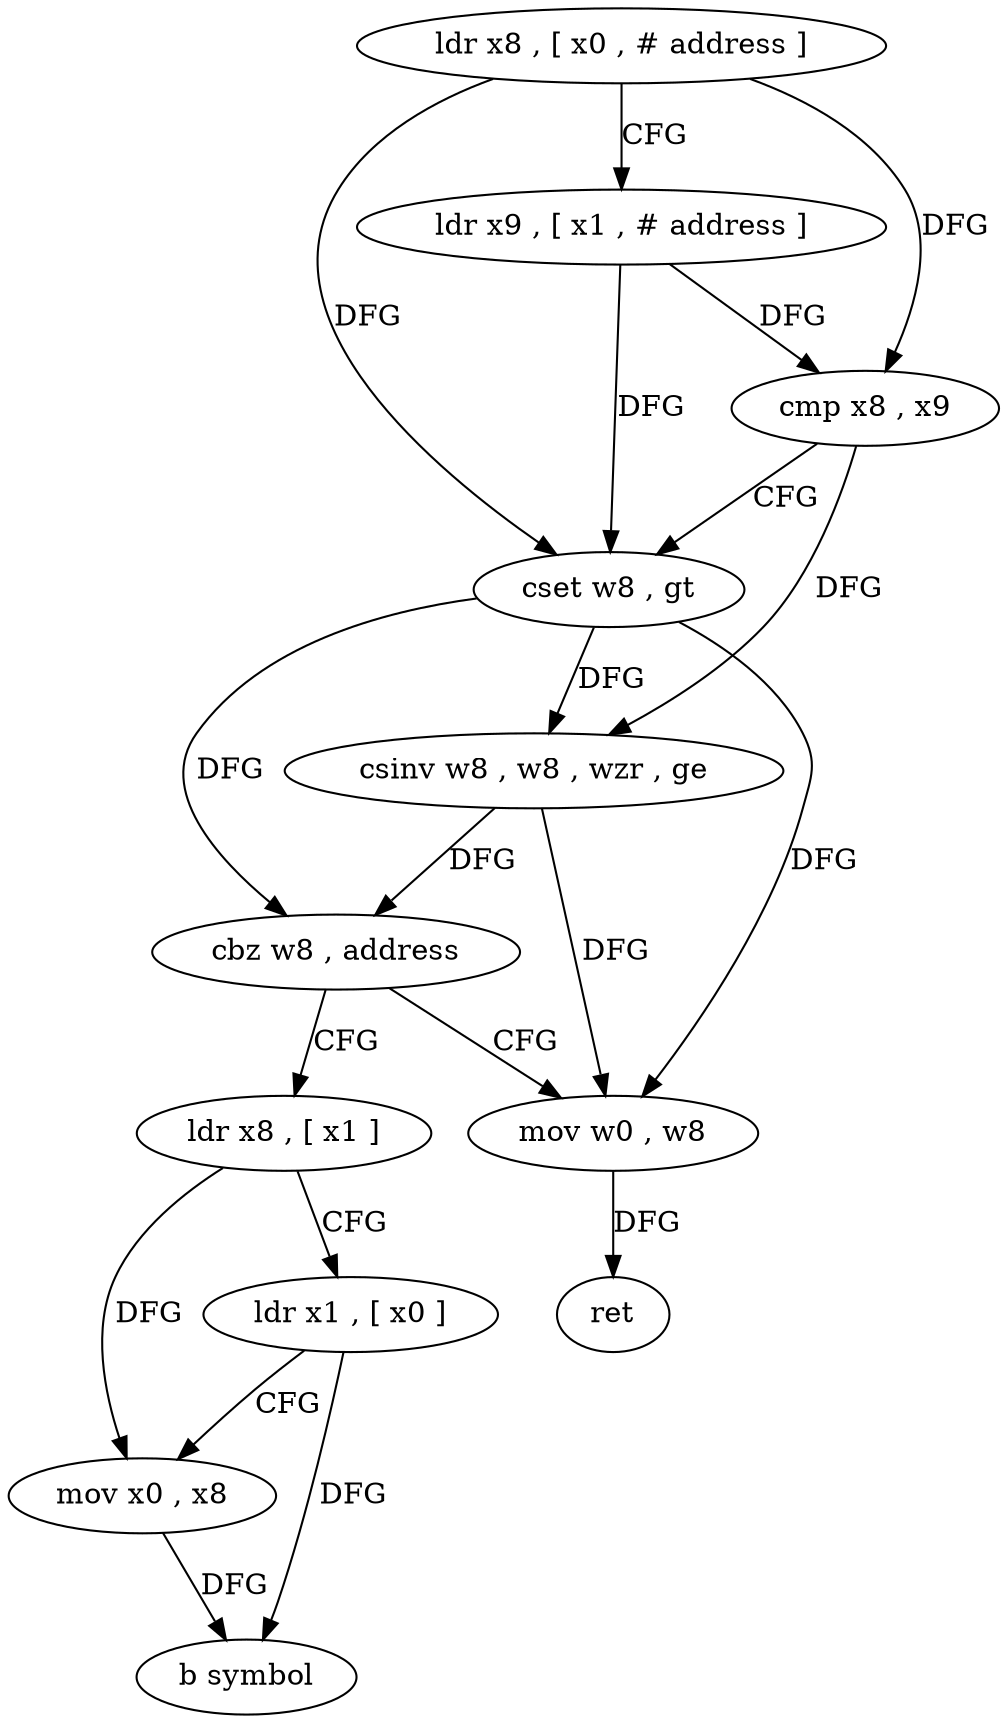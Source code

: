 digraph "func" {
"4234916" [label = "ldr x8 , [ x0 , # address ]" ]
"4234920" [label = "ldr x9 , [ x1 , # address ]" ]
"4234924" [label = "cmp x8 , x9" ]
"4234928" [label = "cset w8 , gt" ]
"4234932" [label = "csinv w8 , w8 , wzr , ge" ]
"4234936" [label = "cbz w8 , address" ]
"4234948" [label = "ldr x8 , [ x1 ]" ]
"4234940" [label = "mov w0 , w8" ]
"4234952" [label = "ldr x1 , [ x0 ]" ]
"4234956" [label = "mov x0 , x8" ]
"4234960" [label = "b symbol" ]
"4234944" [label = "ret" ]
"4234916" -> "4234920" [ label = "CFG" ]
"4234916" -> "4234924" [ label = "DFG" ]
"4234916" -> "4234928" [ label = "DFG" ]
"4234920" -> "4234924" [ label = "DFG" ]
"4234920" -> "4234928" [ label = "DFG" ]
"4234924" -> "4234928" [ label = "CFG" ]
"4234924" -> "4234932" [ label = "DFG" ]
"4234928" -> "4234932" [ label = "DFG" ]
"4234928" -> "4234936" [ label = "DFG" ]
"4234928" -> "4234940" [ label = "DFG" ]
"4234932" -> "4234936" [ label = "DFG" ]
"4234932" -> "4234940" [ label = "DFG" ]
"4234936" -> "4234948" [ label = "CFG" ]
"4234936" -> "4234940" [ label = "CFG" ]
"4234948" -> "4234952" [ label = "CFG" ]
"4234948" -> "4234956" [ label = "DFG" ]
"4234940" -> "4234944" [ label = "DFG" ]
"4234952" -> "4234956" [ label = "CFG" ]
"4234952" -> "4234960" [ label = "DFG" ]
"4234956" -> "4234960" [ label = "DFG" ]
}
